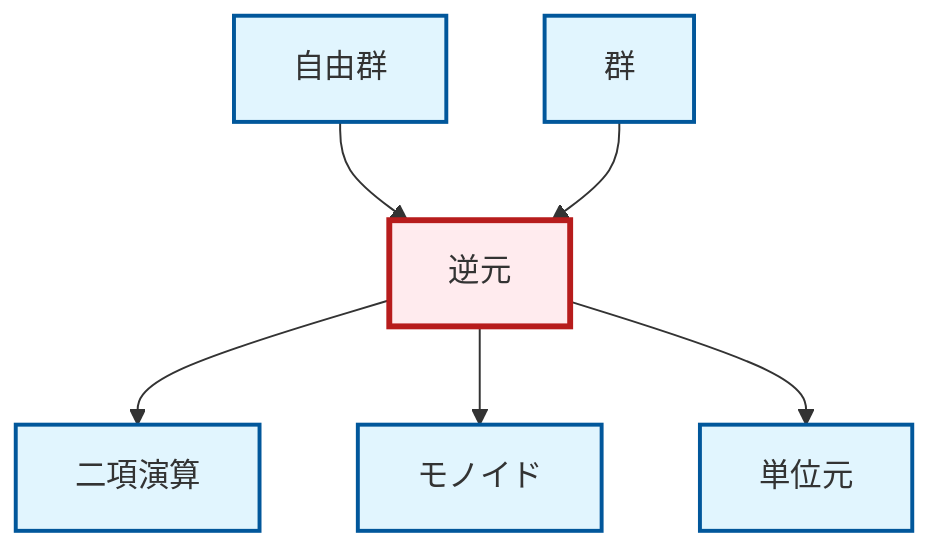 graph TD
    classDef definition fill:#e1f5fe,stroke:#01579b,stroke-width:2px
    classDef theorem fill:#f3e5f5,stroke:#4a148c,stroke-width:2px
    classDef axiom fill:#fff3e0,stroke:#e65100,stroke-width:2px
    classDef example fill:#e8f5e9,stroke:#1b5e20,stroke-width:2px
    classDef current fill:#ffebee,stroke:#b71c1c,stroke-width:3px
    def-group["群"]:::definition
    def-free-group["自由群"]:::definition
    def-inverse-element["逆元"]:::definition
    def-monoid["モノイド"]:::definition
    def-binary-operation["二項演算"]:::definition
    def-identity-element["単位元"]:::definition
    def-free-group --> def-inverse-element
    def-inverse-element --> def-binary-operation
    def-inverse-element --> def-monoid
    def-group --> def-inverse-element
    def-inverse-element --> def-identity-element
    class def-inverse-element current